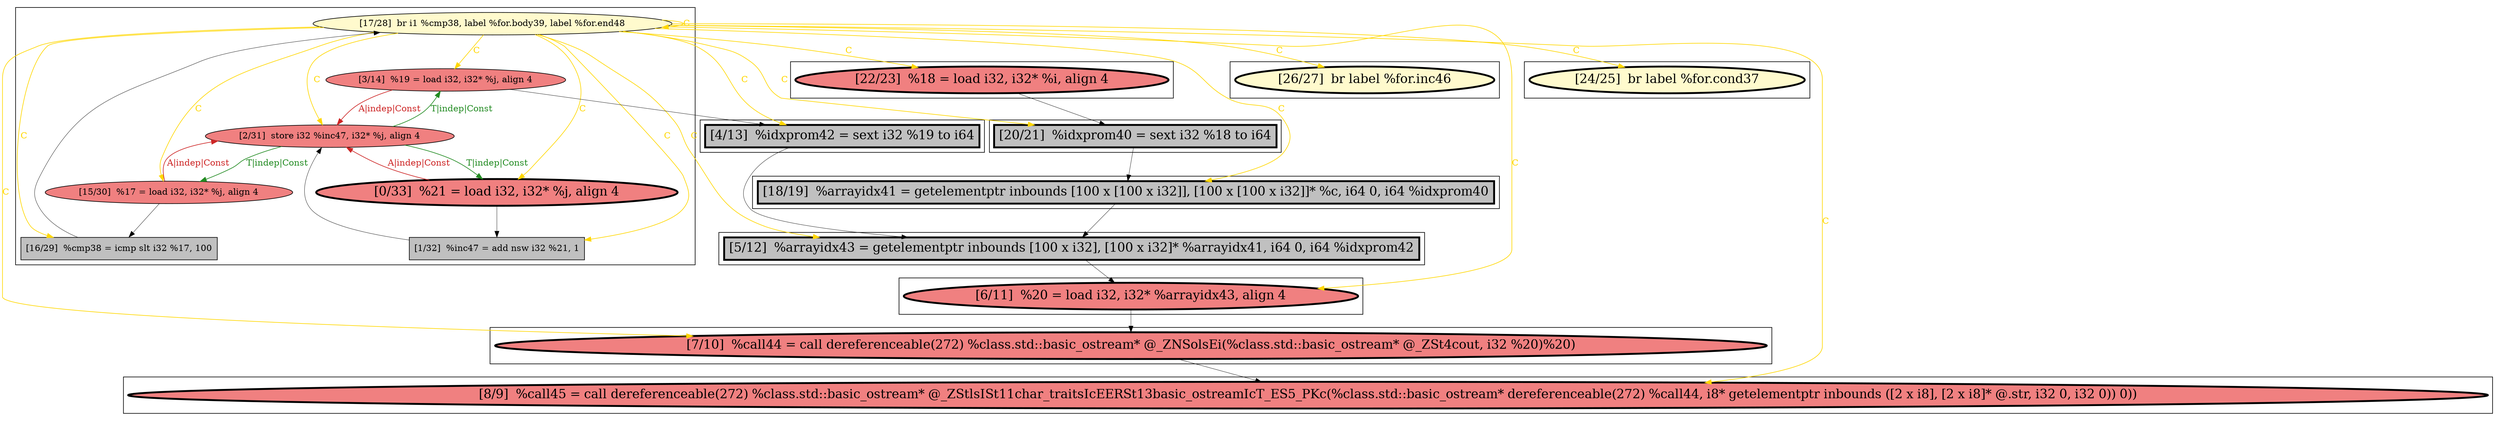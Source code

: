 
digraph G {



node2056->node2058 [style=solid,color=gold,label="C",penwidth=1.0,fontcolor=gold ]
node2056->node2046 [style=solid,color=gold,label="C",penwidth=1.0,fontcolor=gold ]
node2053->node2049 [style=solid,color=black,label="",penwidth=0.5,fontcolor=black ]
node2056->node2053 [style=solid,color=gold,label="C",penwidth=1.0,fontcolor=gold ]
node2056->node2061 [style=solid,color=gold,label="C",penwidth=1.0,fontcolor=gold ]
node2056->node2056 [style=solid,color=gold,label="C",penwidth=1.0,fontcolor=gold ]
node2046->node2045 [style=solid,color=black,label="",penwidth=0.5,fontcolor=black ]
node2056->node2057 [style=solid,color=gold,label="C",penwidth=1.0,fontcolor=gold ]
node2047->node2046 [style=solid,color=black,label="",penwidth=0.5,fontcolor=black ]
node2056->node2060 [style=solid,color=gold,label="C",penwidth=1.0,fontcolor=gold ]
node2056->node2050 [style=solid,color=gold,label="C",penwidth=1.0,fontcolor=gold ]
node2056->node2059 [style=solid,color=gold,label="C",penwidth=1.0,fontcolor=gold ]
node2061->node2052 [style=solid,color=black,label="",penwidth=0.5,fontcolor=black ]
node2056->node2052 [style=solid,color=gold,label="C",penwidth=1.0,fontcolor=gold ]
node2056->node2051 [style=solid,color=gold,label="C",penwidth=1.0,fontcolor=gold ]
node2057->node2059 [style=solid,color=forestgreen,label="T|indep|Const",penwidth=1.0,fontcolor=forestgreen ]
node2056->node2047 [style=solid,color=gold,label="C",penwidth=1.0,fontcolor=gold ]
node2058->node2056 [style=solid,color=black,label="",penwidth=0.5,fontcolor=black ]
node2052->node2048 [style=solid,color=black,label="",penwidth=0.5,fontcolor=black ]
node2054->node2057 [style=solid,color=black,label="",penwidth=0.5,fontcolor=black ]
node2056->node2055 [style=solid,color=gold,label="C",penwidth=1.0,fontcolor=gold ]
node2056->node2054 [style=solid,color=gold,label="C",penwidth=1.0,fontcolor=gold ]
node2055->node2054 [style=solid,color=black,label="",penwidth=0.5,fontcolor=black ]
node2049->node2048 [style=solid,color=black,label="",penwidth=0.5,fontcolor=black ]
node2055->node2057 [style=solid,color=firebrick3,label="A|indep|Const",penwidth=1.0,fontcolor=firebrick3 ]
node2056->node2045 [style=solid,color=gold,label="C",penwidth=1.0,fontcolor=gold ]
node2056->node2048 [style=solid,color=gold,label="C",penwidth=1.0,fontcolor=gold ]
node2059->node2058 [style=solid,color=black,label="",penwidth=0.5,fontcolor=black ]
node2059->node2057 [style=solid,color=firebrick3,label="A|indep|Const",penwidth=1.0,fontcolor=firebrick3 ]
node2057->node2055 [style=solid,color=forestgreen,label="T|indep|Const",penwidth=1.0,fontcolor=forestgreen ]
node2048->node2047 [style=solid,color=black,label="",penwidth=0.5,fontcolor=black ]
node2060->node2061 [style=solid,color=black,label="",penwidth=0.5,fontcolor=black ]
node2053->node2057 [style=solid,color=firebrick3,label="A|indep|Const",penwidth=1.0,fontcolor=firebrick3 ]
node2056->node2049 [style=solid,color=gold,label="C",penwidth=1.0,fontcolor=gold ]
node2057->node2053 [style=solid,color=forestgreen,label="T|indep|Const",penwidth=1.0,fontcolor=forestgreen ]


subgraph cluster10 {


node2061 [penwidth=3.0,fontsize=20,fillcolor=grey,label="[20/21]  %idxprom40 = sext i32 %18 to i64",shape=rectangle,style=filled ]



}

subgraph cluster9 {


node2060 [penwidth=3.0,fontsize=20,fillcolor=lightcoral,label="[22/23]  %18 = load i32, i32* %i, align 4",shape=ellipse,style=filled ]



}

subgraph cluster8 {


node2059 [fillcolor=lightcoral,label="[15/30]  %17 = load i32, i32* %j, align 4",shape=ellipse,style=filled ]
node2056 [fillcolor=lemonchiffon,label="[17/28]  br i1 %cmp38, label %for.body39, label %for.end48",shape=ellipse,style=filled ]
node2054 [fillcolor=grey,label="[1/32]  %inc47 = add nsw i32 %21, 1",shape=rectangle,style=filled ]
node2058 [fillcolor=grey,label="[16/29]  %cmp38 = icmp slt i32 %17, 100",shape=rectangle,style=filled ]
node2053 [fillcolor=lightcoral,label="[3/14]  %19 = load i32, i32* %j, align 4",shape=ellipse,style=filled ]
node2055 [penwidth=3.0,fontsize=20,fillcolor=lightcoral,label="[0/33]  %21 = load i32, i32* %j, align 4",shape=ellipse,style=filled ]
node2057 [fillcolor=lightcoral,label="[2/31]  store i32 %inc47, i32* %j, align 4",shape=ellipse,style=filled ]



}

subgraph cluster7 {


node2052 [penwidth=3.0,fontsize=20,fillcolor=grey,label="[18/19]  %arrayidx41 = getelementptr inbounds [100 x [100 x i32]], [100 x [100 x i32]]* %c, i64 0, i64 %idxprom40",shape=rectangle,style=filled ]



}

subgraph cluster6 {


node2051 [penwidth=3.0,fontsize=20,fillcolor=lemonchiffon,label="[24/25]  br label %for.cond37",shape=ellipse,style=filled ]



}

subgraph cluster0 {


node2045 [penwidth=3.0,fontsize=20,fillcolor=lightcoral,label="[8/9]  %call45 = call dereferenceable(272) %class.std::basic_ostream* @_ZStlsISt11char_traitsIcEERSt13basic_ostreamIcT_ES5_PKc(%class.std::basic_ostream* dereferenceable(272) %call44, i8* getelementptr inbounds ([2 x i8], [2 x i8]* @.str, i32 0, i32 0)) 0))",shape=ellipse,style=filled ]



}

subgraph cluster5 {


node2050 [penwidth=3.0,fontsize=20,fillcolor=lemonchiffon,label="[26/27]  br label %for.inc46",shape=ellipse,style=filled ]



}

subgraph cluster1 {


node2046 [penwidth=3.0,fontsize=20,fillcolor=lightcoral,label="[7/10]  %call44 = call dereferenceable(272) %class.std::basic_ostream* @_ZNSolsEi(%class.std::basic_ostream* @_ZSt4cout, i32 %20)%20)",shape=ellipse,style=filled ]



}

subgraph cluster2 {


node2047 [penwidth=3.0,fontsize=20,fillcolor=lightcoral,label="[6/11]  %20 = load i32, i32* %arrayidx43, align 4",shape=ellipse,style=filled ]



}

subgraph cluster3 {


node2048 [penwidth=3.0,fontsize=20,fillcolor=grey,label="[5/12]  %arrayidx43 = getelementptr inbounds [100 x i32], [100 x i32]* %arrayidx41, i64 0, i64 %idxprom42",shape=rectangle,style=filled ]



}

subgraph cluster4 {


node2049 [penwidth=3.0,fontsize=20,fillcolor=grey,label="[4/13]  %idxprom42 = sext i32 %19 to i64",shape=rectangle,style=filled ]



}

}
